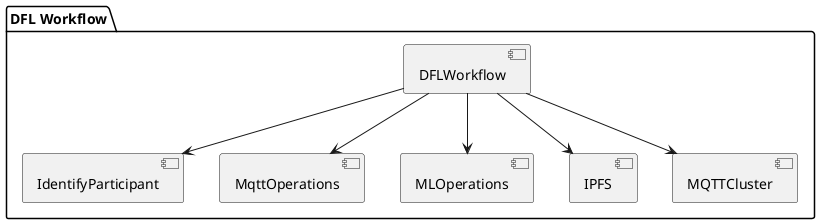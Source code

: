 
@startuml

package "DFL Workflow" {
  [DFLWorkflow]
  [IdentifyParticipant]
  [MqttOperations]
  [MLOperations]
  [IPFS]
  [MQTTCluster]
}

[DFLWorkflow] --> [IdentifyParticipant]
[DFLWorkflow] --> [MqttOperations]
[DFLWorkflow] --> [MLOperations]
[DFLWorkflow] --> [IPFS]
[DFLWorkflow] --> [MQTTCluster]


@enduml
